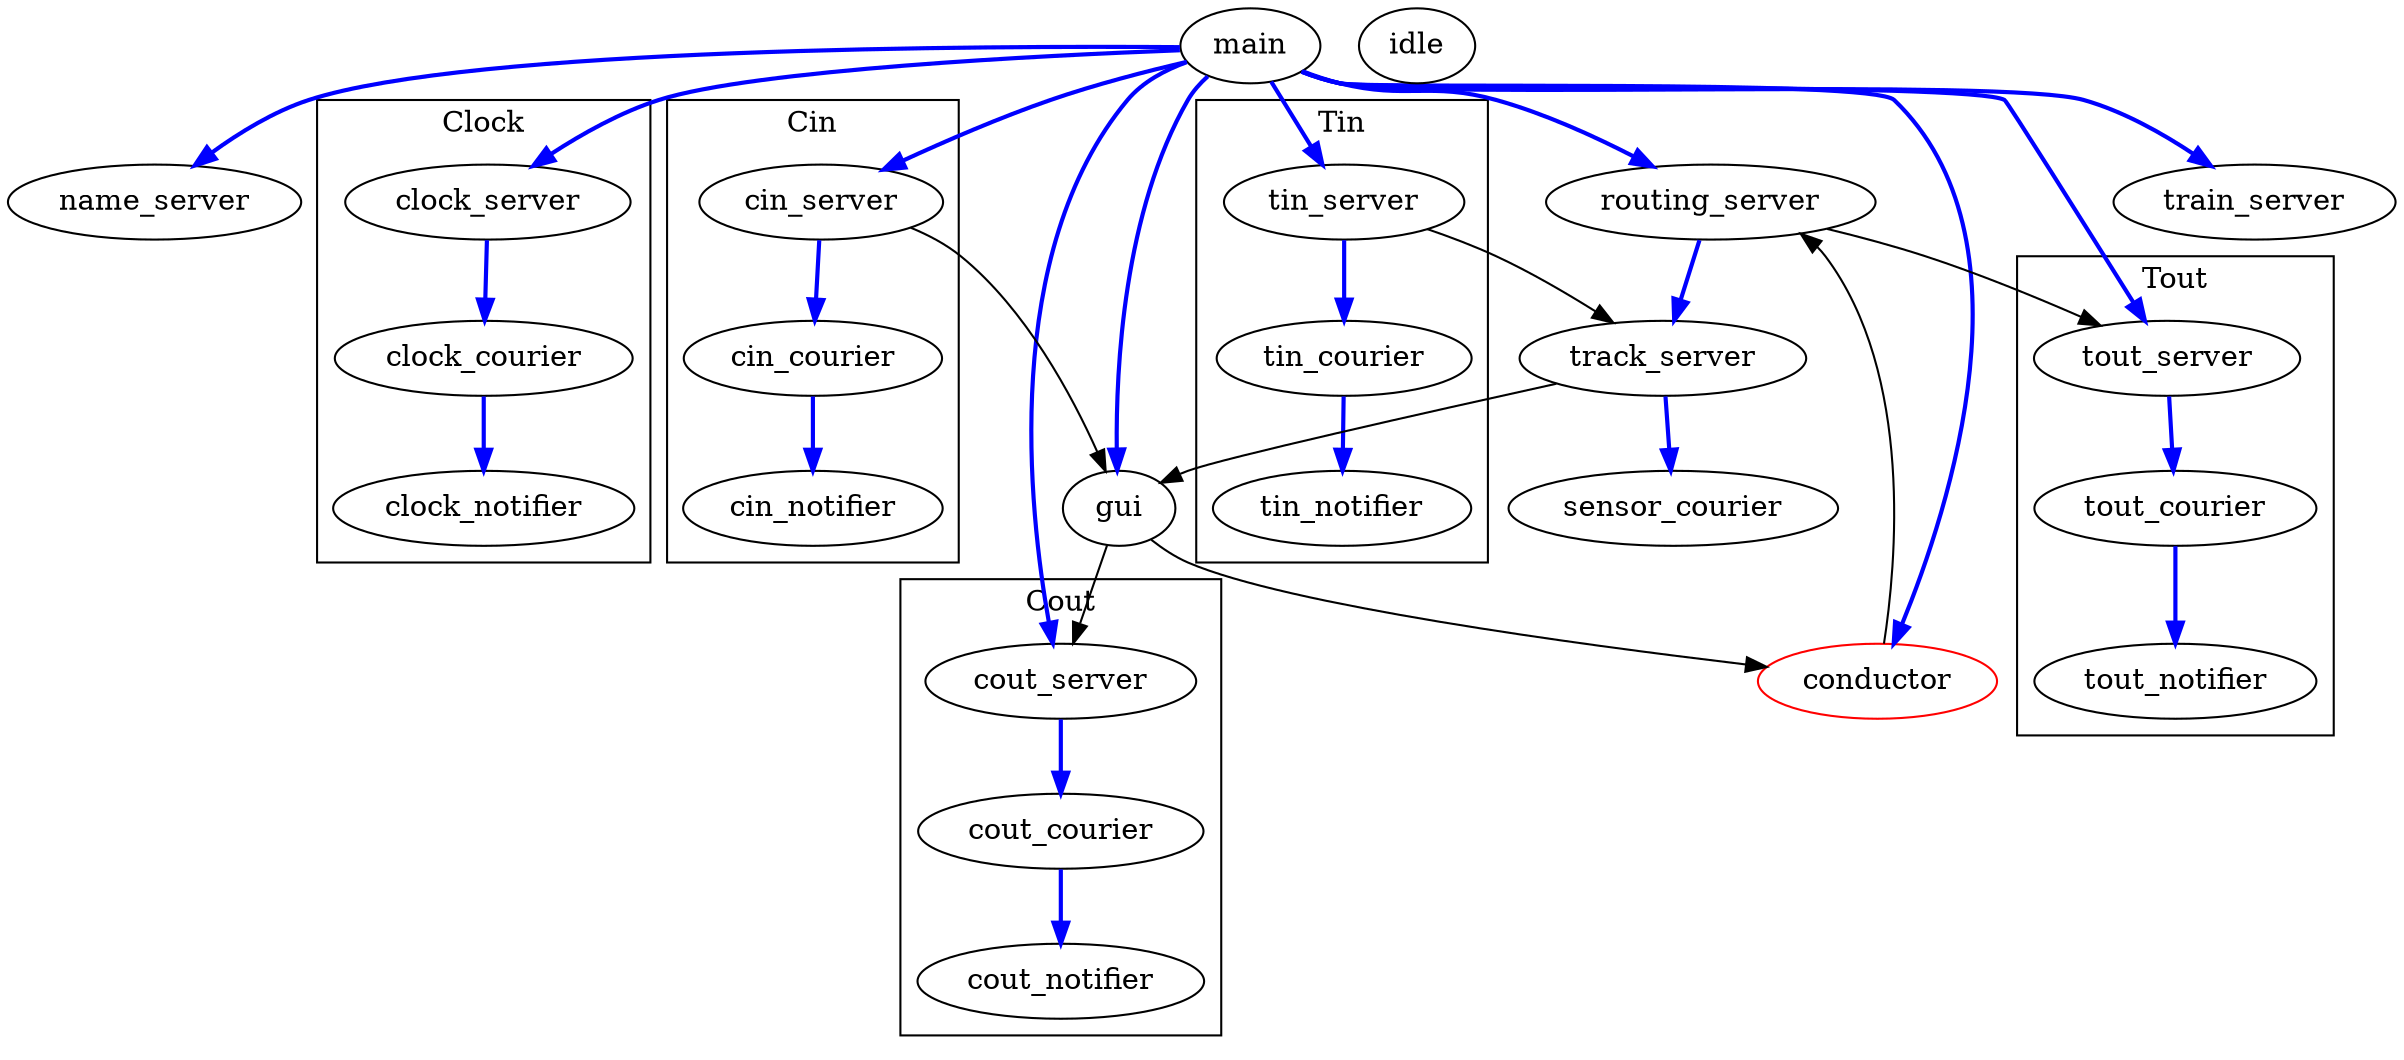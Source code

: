 digraph Tasks {
    compound=true;

    /* The tasks */
    main;
    name_server;

    subgraph cluster_clock {
        clock_server; clock_courier; clock_notifier;
        label="Clock";
    }

    subgraph cluster_cin {
        cin_server; cin_courier; cin_notifier;
        label="Cin";
    }

    subgraph cluster_cout {
        cout_server; cout_courier; cout_notifier;
        label="Cout";
    }

    subgraph cluster_tin {
        tin_server; tin_courier; tin_notifier;
        label="Tin";
    }

    subgraph cluster_tout {
        tout_server; tout_courier; tout_notifier;
        label="Tout";
    }

    routing_server;
    track_server; sensor_courier;
    gui;
    conductor[color=red];
    idle;

    /* Creations */
    edge [style=bold, color=blue];
    main -> name_server;
    main -> clock_server;
    main -> cin_server;
    main -> cout_server;
    main -> tin_server;
    main -> tout_server;
    main -> routing_server;
    main -> train_server;
    main -> gui;
    main -> conductor;
    clock_server -> clock_courier;
    cin_server -> cin_courier;
    cout_server -> cout_courier;
    tin_server -> tin_courier;
    tout_server -> tout_courier;
    routing_server -> track_server;
    clock_courier -> clock_notifier;
    cin_courier -> cin_notifier;
    cout_courier -> cout_notifier;
    tin_courier -> tin_notifier;
    tout_courier -> tout_notifier;
    track_server -> sensor_courier;

    /* Messages */
    edge [style=solid, color=black];
    tin_server -> track_server;
    routing_server -> tout_server;
    cin_server -> gui;
    gui -> cout_server;
    gui -> conductor;
    conductor -> routing_server;
    track_server -> gui;
}

